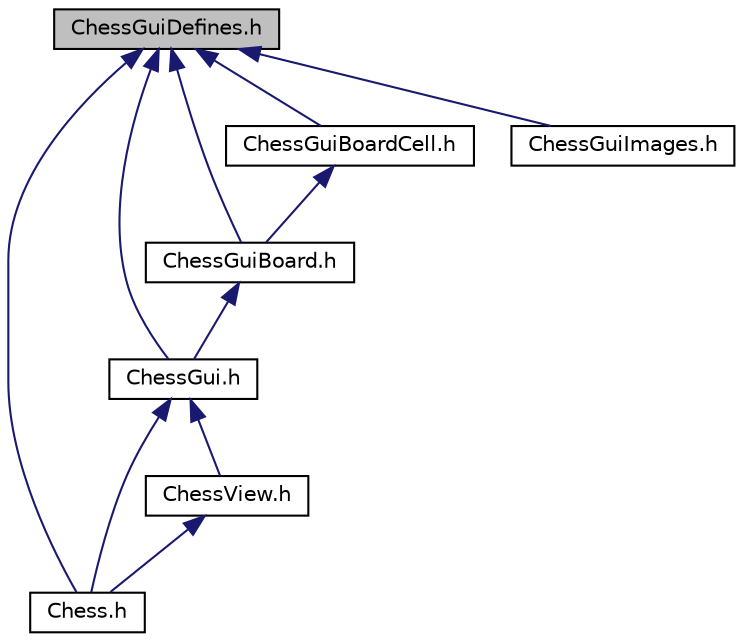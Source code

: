 digraph G
{
  bgcolor="transparent";
  edge [fontname="Helvetica",fontsize="10",labelfontname="Helvetica",labelfontsize="10"];
  node [fontname="Helvetica",fontsize="10",shape=record];
  Node1 [label="ChessGuiDefines.h",height=0.2,width=0.4,color="black", fillcolor="grey75", style="filled" fontcolor="black"];
  Node1 -> Node2 [dir=back,color="midnightblue",fontsize="10",style="solid",fontname="Helvetica"];
  Node2 [label="Chess.h",height=0.2,width=0.4,color="black",URL="$dc/d1b/Chess_8h.html",tooltip="Interface for the Chess class."];
  Node1 -> Node3 [dir=back,color="midnightblue",fontsize="10",style="solid",fontname="Helvetica"];
  Node3 [label="ChessGui.h",height=0.2,width=0.4,color="black",URL="$d3/d2f/ChessGui_8h.html",tooltip="Toplevel widget of the cs240 Chess project GUI frontend."];
  Node3 -> Node2 [dir=back,color="midnightblue",fontsize="10",style="solid",fontname="Helvetica"];
  Node3 -> Node4 [dir=back,color="midnightblue",fontsize="10",style="solid",fontname="Helvetica"];
  Node4 [label="ChessView.h",height=0.2,width=0.4,color="black",URL="$d1/d4c/ChessView_8h.html"];
  Node4 -> Node2 [dir=back,color="midnightblue",fontsize="10",style="solid",fontname="Helvetica"];
  Node1 -> Node5 [dir=back,color="midnightblue",fontsize="10",style="solid",fontname="Helvetica"];
  Node5 [label="ChessGuiBoard.h",height=0.2,width=0.4,color="black",URL="$d8/df7/ChessGuiBoard_8h.html",tooltip="Midlevel container widget for the CS 240 Chess project GUI."];
  Node5 -> Node3 [dir=back,color="midnightblue",fontsize="10",style="solid",fontname="Helvetica"];
  Node1 -> Node6 [dir=back,color="midnightblue",fontsize="10",style="solid",fontname="Helvetica"];
  Node6 [label="ChessGuiBoardCell.h",height=0.2,width=0.4,color="black",URL="$d8/d81/ChessGuiBoardCell_8h.html",tooltip="Low level Widget for the CS240 Chess project GUI."];
  Node6 -> Node5 [dir=back,color="midnightblue",fontsize="10",style="solid",fontname="Helvetica"];
  Node1 -> Node7 [dir=back,color="midnightblue",fontsize="10",style="solid",fontname="Helvetica"];
  Node7 [label="ChessGuiImages.h",height=0.2,width=0.4,color="black",URL="$dd/d40/ChessGuiImages_8h.html"];
}
